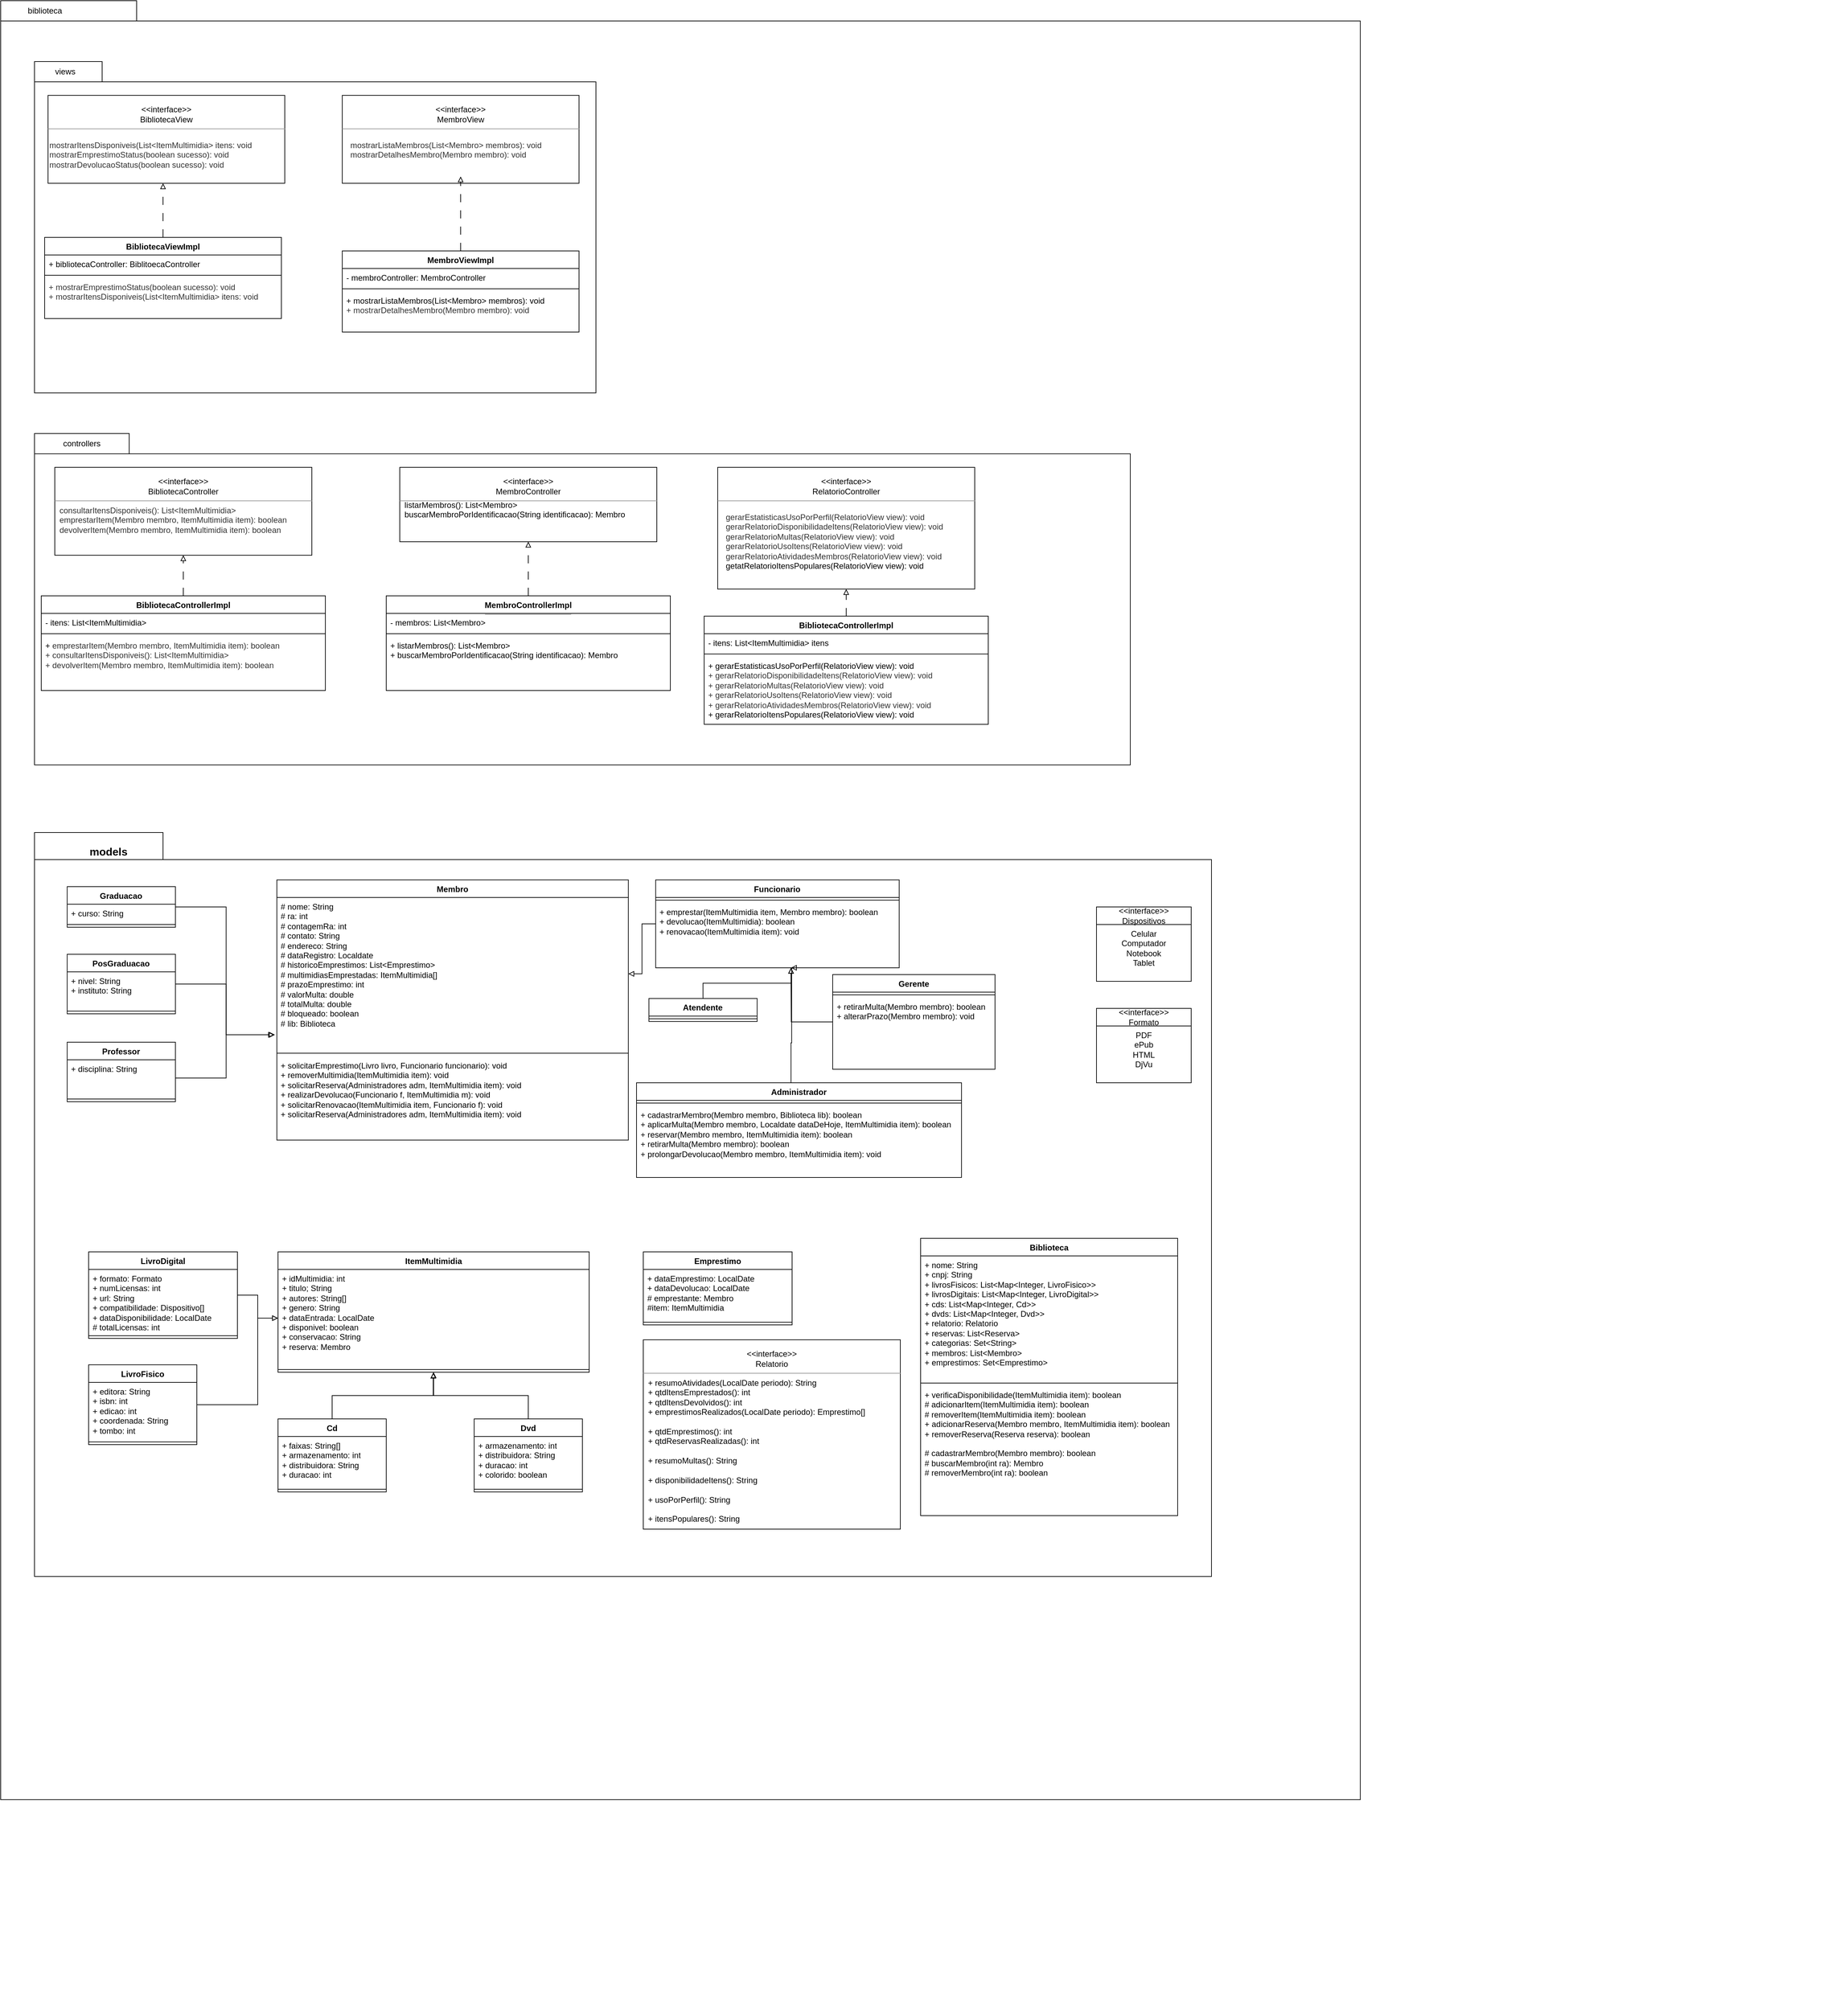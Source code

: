 <mxfile version="21.7.5" type="device">
  <diagram id="C5RBs43oDa-KdzZeNtuy" name="Page-1">
    <mxGraphModel dx="1889" dy="3728" grid="1" gridSize="10" guides="1" tooltips="1" connect="1" arrows="1" fold="1" page="1" pageScale="1" pageWidth="900" pageHeight="1600" math="0" shadow="0">
      <root>
        <mxCell id="WIyWlLk6GJQsqaUBKTNV-0" />
        <mxCell id="WIyWlLk6GJQsqaUBKTNV-1" parent="WIyWlLk6GJQsqaUBKTNV-0" />
        <mxCell id="zVp6rDQHLnVt3jqaxe6N-5" value="" style="group" parent="WIyWlLk6GJQsqaUBKTNV-1" vertex="1" connectable="0">
          <mxGeometry x="-110" y="-1680" width="2730" height="2970" as="geometry" />
        </mxCell>
        <mxCell id="zVp6rDQHLnVt3jqaxe6N-1" value="" style="shape=folder;fontStyle=1;spacingTop=10;tabWidth=100;tabHeight=30;tabPosition=left;html=1;whiteSpace=wrap;" parent="zVp6rDQHLnVt3jqaxe6N-5" vertex="1">
          <mxGeometry width="2010" height="2660" as="geometry" />
        </mxCell>
        <mxCell id="zVp6rDQHLnVt3jqaxe6N-3" value="biblioteca" style="text;html=1;align=center;verticalAlign=middle;resizable=0;points=[];autosize=1;strokeColor=none;fillColor=none;container=1;" parent="zVp6rDQHLnVt3jqaxe6N-5" vertex="1">
          <mxGeometry x="30.0" width="70" height="30" as="geometry" />
        </mxCell>
        <mxCell id="zVp6rDQHLnVt3jqaxe6N-6" value="" style="group" parent="zVp6rDQHLnVt3jqaxe6N-5" vertex="1" connectable="0">
          <mxGeometry x="50" y="90" width="830" height="630" as="geometry" />
        </mxCell>
        <mxCell id="zVp6rDQHLnVt3jqaxe6N-7" value="" style="shape=folder;fontStyle=1;spacingTop=10;tabWidth=100;tabHeight=30;tabPosition=left;html=1;whiteSpace=wrap;" parent="zVp6rDQHLnVt3jqaxe6N-6" vertex="1">
          <mxGeometry width="830" height="490" as="geometry" />
        </mxCell>
        <mxCell id="zVp6rDQHLnVt3jqaxe6N-8" value="views" style="text;html=1;align=center;verticalAlign=middle;resizable=0;points=[];autosize=1;strokeColor=none;fillColor=none;container=1;" parent="zVp6rDQHLnVt3jqaxe6N-6" vertex="1">
          <mxGeometry x="19.997" width="50" height="30" as="geometry" />
        </mxCell>
        <mxCell id="zVp6rDQHLnVt3jqaxe6N-19" value="" style="group" parent="zVp6rDQHLnVt3jqaxe6N-6" vertex="1" connectable="0">
          <mxGeometry x="20" y="50" width="350" height="130" as="geometry" />
        </mxCell>
        <mxCell id="zVp6rDQHLnVt3jqaxe6N-15" value="&lt;div align=&quot;center&quot;&gt;&lt;br&gt;&lt;/div&gt;&lt;div align=&quot;center&quot;&gt;&amp;lt;&amp;lt;interface&amp;gt;&amp;gt;&lt;/div&gt;&lt;div align=&quot;center&quot;&gt;BibliotecaView&lt;/div&gt;&lt;p style=&quot;margin:0px;margin-top:4px;text-align:center;&quot;&gt;&lt;/p&gt;&lt;hr size=&quot;1&quot;&gt;" style="verticalAlign=top;align=left;overflow=fill;fontSize=12;fontFamily=Helvetica;html=1;whiteSpace=wrap;" parent="zVp6rDQHLnVt3jqaxe6N-19" vertex="1">
          <mxGeometry width="350" height="130" as="geometry" />
        </mxCell>
        <mxCell id="zVp6rDQHLnVt3jqaxe6N-16" value="&lt;span data-lucid-type=&quot;application/vnd.lucid.text&quot; data-lucid-content=&quot;{&amp;quot;t&amp;quot;:&amp;quot;+ mostrarItensDisponiveis(List&lt;ItemMultimidia&gt; itens: void\n+ mostrarEmprestimoStatus(boolean sucesso): void\n+ mostrarDevolucaoStatus(boolean sucesso): void&amp;quot;,&amp;quot;m&amp;quot;:[{&amp;quot;s&amp;quot;:0,&amp;quot;n&amp;quot;:&amp;quot;c&amp;quot;,&amp;quot;v&amp;quot;:&amp;quot;333333ff&amp;quot;,&amp;quot;e&amp;quot;:155}]}&quot;&gt;&lt;span style=&quot;color:#333333;&quot;&gt;mostrarItensDisponiveis(List&amp;lt;ItemMultimidia&amp;gt; itens: void&lt;br&gt;&lt;/span&gt;&lt;span style=&quot;color:#333333;&quot;&gt;mostrarEmprestimoStatus(boolean sucesso): void&lt;br&gt;&lt;/span&gt;&lt;span style=&quot;color:#333333;&quot;&gt;mostrarDevolucaoStatus(boolean sucesso): void&lt;/span&gt;&lt;/span&gt;" style="text;whiteSpace=wrap;html=1;" parent="zVp6rDQHLnVt3jqaxe6N-19" vertex="1">
          <mxGeometry y="60" width="340" height="70" as="geometry" />
        </mxCell>
        <mxCell id="zVp6rDQHLnVt3jqaxe6N-29" style="edgeStyle=orthogonalEdgeStyle;rounded=0;orthogonalLoop=1;jettySize=auto;html=1;entryX=0.5;entryY=1;entryDx=0;entryDy=0;dashed=1;dashPattern=12 12;endArrow=block;endFill=0;" parent="zVp6rDQHLnVt3jqaxe6N-6" source="zVp6rDQHLnVt3jqaxe6N-69" target="zVp6rDQHLnVt3jqaxe6N-16" edge="1">
          <mxGeometry relative="1" as="geometry">
            <mxPoint x="215.0" y="330" as="sourcePoint" />
          </mxGeometry>
        </mxCell>
        <mxCell id="zVp6rDQHLnVt3jqaxe6N-30" value="" style="group" parent="zVp6rDQHLnVt3jqaxe6N-6" vertex="1" connectable="0">
          <mxGeometry x="455" y="50" width="350" height="130" as="geometry" />
        </mxCell>
        <mxCell id="zVp6rDQHLnVt3jqaxe6N-31" value="&lt;div align=&quot;center&quot;&gt;&lt;br&gt;&lt;/div&gt;&lt;div align=&quot;center&quot;&gt;&amp;lt;&amp;lt;interface&amp;gt;&amp;gt;&lt;/div&gt;&lt;div align=&quot;center&quot;&gt;MembroView&lt;/div&gt;&lt;p style=&quot;margin:0px;margin-top:4px;text-align:center;&quot;&gt;&lt;/p&gt;&lt;hr size=&quot;1&quot;&gt;" style="verticalAlign=top;align=left;overflow=fill;fontSize=12;fontFamily=Helvetica;html=1;whiteSpace=wrap;" parent="zVp6rDQHLnVt3jqaxe6N-30" vertex="1">
          <mxGeometry width="350" height="130" as="geometry" />
        </mxCell>
        <mxCell id="zVp6rDQHLnVt3jqaxe6N-32" value="&lt;div&gt;&lt;span style=&quot;color:#333333;&quot;&gt;mostrarListaMembros(List&amp;lt;Membro&amp;gt; membros): void&lt;/span&gt;&lt;/div&gt;&lt;div&gt;&lt;span style=&quot;color:#333333;&quot;&gt;mostrarDetalhesMembro(Membro membro): void&lt;br&gt;&lt;/span&gt;&lt;/div&gt;&lt;div&gt;&lt;span style=&quot;color:#333333;&quot;&gt;&lt;/span&gt;&lt;span data-lucid-content=&quot;{&amp;quot;t&amp;quot;:&amp;quot;mostrarListaMembros(List&lt;Membro&gt; membros): void\nmostrarDetalhesMembro(Membro membro): void&amp;quot;,&amp;quot;m&amp;quot;:[{&amp;quot;s&amp;quot;:0,&amp;quot;n&amp;quot;:&amp;quot;c&amp;quot;,&amp;quot;v&amp;quot;:&amp;quot;333333ff&amp;quot;,&amp;quot;e&amp;quot;:90}]}&quot; data-lucid-type=&quot;application/vnd.lucid.text&quot;&gt;&lt;/span&gt;&lt;/div&gt;" style="text;whiteSpace=wrap;html=1;" parent="zVp6rDQHLnVt3jqaxe6N-30" vertex="1">
          <mxGeometry x="10" y="60" width="330" height="60" as="geometry" />
        </mxCell>
        <mxCell id="zVp6rDQHLnVt3jqaxe6N-36" style="edgeStyle=orthogonalEdgeStyle;rounded=0;orthogonalLoop=1;jettySize=auto;html=1;entryX=0.5;entryY=1;entryDx=0;entryDy=0;dashed=1;dashPattern=12 12;endArrow=block;endFill=0;exitX=0.5;exitY=0;exitDx=0;exitDy=0;" parent="zVp6rDQHLnVt3jqaxe6N-6" source="zVp6rDQHLnVt3jqaxe6N-74" target="zVp6rDQHLnVt3jqaxe6N-32" edge="1">
          <mxGeometry relative="1" as="geometry">
            <mxPoint x="630" y="270" as="sourcePoint" />
          </mxGeometry>
        </mxCell>
        <mxCell id="zVp6rDQHLnVt3jqaxe6N-33" value="" style="group" parent="zVp6rDQHLnVt3jqaxe6N-6" vertex="1" connectable="0">
          <mxGeometry x="455" y="270" width="350" height="130" as="geometry" />
        </mxCell>
        <mxCell id="zVp6rDQHLnVt3jqaxe6N-69" value="BibliotecaViewImpl" style="swimlane;fontStyle=1;align=center;verticalAlign=top;childLayout=stackLayout;horizontal=1;startSize=26;horizontalStack=0;resizeParent=1;resizeParentMax=0;resizeLast=0;collapsible=1;marginBottom=0;whiteSpace=wrap;html=1;" parent="zVp6rDQHLnVt3jqaxe6N-6" vertex="1">
          <mxGeometry x="15" y="260" width="350" height="120" as="geometry" />
        </mxCell>
        <mxCell id="zVp6rDQHLnVt3jqaxe6N-70" value="+ bibliotecaController: BiblitoecaController" style="text;strokeColor=none;fillColor=none;align=left;verticalAlign=top;spacingLeft=4;spacingRight=4;overflow=hidden;rotatable=0;points=[[0,0.5],[1,0.5]];portConstraint=eastwest;whiteSpace=wrap;html=1;" parent="zVp6rDQHLnVt3jqaxe6N-69" vertex="1">
          <mxGeometry y="26" width="350" height="26" as="geometry" />
        </mxCell>
        <mxCell id="zVp6rDQHLnVt3jqaxe6N-71" value="" style="line;strokeWidth=1;fillColor=none;align=left;verticalAlign=middle;spacingTop=-1;spacingLeft=3;spacingRight=3;rotatable=0;labelPosition=right;points=[];portConstraint=eastwest;strokeColor=inherit;" parent="zVp6rDQHLnVt3jqaxe6N-69" vertex="1">
          <mxGeometry y="52" width="350" height="8" as="geometry" />
        </mxCell>
        <mxCell id="zVp6rDQHLnVt3jqaxe6N-72" value="&lt;span style=&quot;color:#333333;&quot;&gt;+ mostrarEmprestimoStatus(boolean sucesso): void&lt;br&gt;&lt;/span&gt;&lt;span style=&quot;color:#333333;&quot;&gt;+ mostrarItensDisponiveis(List&amp;lt;ItemMultimidia&amp;gt; itens: void&lt;br&gt;&lt;/span&gt;&lt;span data-lucid-type=&quot;application/vnd.lucid.text&quot; data-lucid-content=&quot;{&amp;quot;t&amp;quot;:&amp;quot;+ mostrarItensDisponiveis(List&lt;ItemMultimidia&gt; itens: void\n+ mostrarEmprestimoStatus(boolean sucesso): void\n+ mostrarDevolucaoStatus(boolean sucesso): void&amp;quot;,&amp;quot;m&amp;quot;:[{&amp;quot;s&amp;quot;:0,&amp;quot;n&amp;quot;:&amp;quot;c&amp;quot;,&amp;quot;v&amp;quot;:&amp;quot;333333ff&amp;quot;,&amp;quot;e&amp;quot;:155}]}&quot;&gt;&lt;/span&gt;" style="text;strokeColor=none;fillColor=none;align=left;verticalAlign=top;spacingLeft=4;spacingRight=4;overflow=hidden;rotatable=0;points=[[0,0.5],[1,0.5]];portConstraint=eastwest;whiteSpace=wrap;html=1;" parent="zVp6rDQHLnVt3jqaxe6N-69" vertex="1">
          <mxGeometry y="60" width="350" height="60" as="geometry" />
        </mxCell>
        <mxCell id="zVp6rDQHLnVt3jqaxe6N-74" value="MembroViewImpl" style="swimlane;fontStyle=1;align=center;verticalAlign=top;childLayout=stackLayout;horizontal=1;startSize=26;horizontalStack=0;resizeParent=1;resizeParentMax=0;resizeLast=0;collapsible=1;marginBottom=0;whiteSpace=wrap;html=1;" parent="zVp6rDQHLnVt3jqaxe6N-6" vertex="1">
          <mxGeometry x="455" y="280" width="350" height="120" as="geometry" />
        </mxCell>
        <mxCell id="zVp6rDQHLnVt3jqaxe6N-75" value="- membroController: MembroController" style="text;strokeColor=none;fillColor=none;align=left;verticalAlign=top;spacingLeft=4;spacingRight=4;overflow=hidden;rotatable=0;points=[[0,0.5],[1,0.5]];portConstraint=eastwest;whiteSpace=wrap;html=1;" parent="zVp6rDQHLnVt3jqaxe6N-74" vertex="1">
          <mxGeometry y="26" width="350" height="26" as="geometry" />
        </mxCell>
        <mxCell id="zVp6rDQHLnVt3jqaxe6N-76" value="" style="line;strokeWidth=1;fillColor=none;align=left;verticalAlign=middle;spacingTop=-1;spacingLeft=3;spacingRight=3;rotatable=0;labelPosition=right;points=[];portConstraint=eastwest;strokeColor=inherit;" parent="zVp6rDQHLnVt3jqaxe6N-74" vertex="1">
          <mxGeometry y="52" width="350" height="8" as="geometry" />
        </mxCell>
        <mxCell id="zVp6rDQHLnVt3jqaxe6N-77" value="&lt;div&gt;+ mostrarListaMembros(List&amp;lt;Membro&amp;gt; membros): void&lt;/div&gt;&lt;div&gt;&lt;span style=&quot;color:#333333;&quot;&gt;+ mostrarDetalhesMembro(Membro membro): void&lt;br&gt;&lt;/span&gt;&lt;/div&gt;&lt;div&gt;&lt;span style=&quot;color:#333333;&quot;&gt;&lt;/span&gt;&lt;span data-lucid-content=&quot;{&amp;quot;t&amp;quot;:&amp;quot;mostrarListaMembros(List&lt;Membro&gt; membros): void\nmostrarDetalhesMembro(Membro membro): void&amp;quot;,&amp;quot;m&amp;quot;:[{&amp;quot;s&amp;quot;:0,&amp;quot;n&amp;quot;:&amp;quot;c&amp;quot;,&amp;quot;v&amp;quot;:&amp;quot;333333ff&amp;quot;,&amp;quot;e&amp;quot;:90}]}&quot; data-lucid-type=&quot;application/vnd.lucid.text&quot;&gt;&lt;br&gt;&lt;/span&gt;&lt;/div&gt;" style="text;strokeColor=none;fillColor=none;align=left;verticalAlign=top;spacingLeft=4;spacingRight=4;overflow=hidden;rotatable=0;points=[[0,0.5],[1,0.5]];portConstraint=eastwest;whiteSpace=wrap;html=1;" parent="zVp6rDQHLnVt3jqaxe6N-74" vertex="1">
          <mxGeometry y="60" width="350" height="60" as="geometry" />
        </mxCell>
        <mxCell id="zVp6rDQHLnVt3jqaxe6N-64" value="" style="group" parent="zVp6rDQHLnVt3jqaxe6N-5" vertex="1" connectable="0">
          <mxGeometry x="50" y="640" width="1620" height="490" as="geometry" />
        </mxCell>
        <mxCell id="zVp6rDQHLnVt3jqaxe6N-60" value="" style="shape=folder;fontStyle=1;spacingTop=10;tabWidth=140;tabHeight=30;tabPosition=left;html=1;whiteSpace=wrap;" parent="zVp6rDQHLnVt3jqaxe6N-64" vertex="1">
          <mxGeometry width="1620" height="490" as="geometry" />
        </mxCell>
        <mxCell id="zVp6rDQHLnVt3jqaxe6N-62" value="controllers" style="text;html=1;strokeColor=none;fillColor=none;align=center;verticalAlign=middle;whiteSpace=wrap;rounded=0;" parent="zVp6rDQHLnVt3jqaxe6N-64" vertex="1">
          <mxGeometry x="40" width="60" height="30" as="geometry" />
        </mxCell>
        <mxCell id="zVp6rDQHLnVt3jqaxe6N-65" value="" style="group" parent="zVp6rDQHLnVt3jqaxe6N-64" vertex="1" connectable="0">
          <mxGeometry x="30" y="50" width="380" height="130" as="geometry" />
        </mxCell>
        <mxCell id="zVp6rDQHLnVt3jqaxe6N-68" value="" style="group" parent="zVp6rDQHLnVt3jqaxe6N-65" vertex="1" connectable="0">
          <mxGeometry width="380" height="130" as="geometry" />
        </mxCell>
        <mxCell id="zVp6rDQHLnVt3jqaxe6N-66" value="&lt;div align=&quot;center&quot;&gt;&lt;br&gt;&lt;/div&gt;&lt;div align=&quot;center&quot;&gt;&amp;lt;&amp;lt;interface&amp;gt;&amp;gt;&lt;/div&gt;&lt;div align=&quot;center&quot;&gt;BibliotecaController&lt;/div&gt;&lt;p style=&quot;margin:0px;margin-top:4px;text-align:center;&quot;&gt;&lt;/p&gt;&lt;hr size=&quot;1&quot;&gt;" style="verticalAlign=top;align=left;overflow=fill;fontSize=12;fontFamily=Helvetica;html=1;whiteSpace=wrap;" parent="zVp6rDQHLnVt3jqaxe6N-68" vertex="1">
          <mxGeometry width="380" height="130" as="geometry" />
        </mxCell>
        <mxCell id="zVp6rDQHLnVt3jqaxe6N-63" value="&lt;span data-lucid-type=&quot;application/vnd.lucid.text&quot; data-lucid-content=&quot;{&amp;quot;t&amp;quot;:&amp;quot;consultarItensDisponiveis(): List&lt;ItemMultimidia&gt;\nemprestarItem(Membro membro, ItemMultimidia item): boolean\ndevolverItem(Membro membro, ItemMultimidia item): boolean&amp;quot;,&amp;quot;m&amp;quot;:[{&amp;quot;s&amp;quot;:0,&amp;quot;n&amp;quot;:&amp;quot;c&amp;quot;,&amp;quot;v&amp;quot;:&amp;quot;333333ff&amp;quot;,&amp;quot;e&amp;quot;:166}]}&quot;&gt;&lt;span style=&quot;color:#333333;&quot;&gt;consultarItensDisponiveis(): List&amp;lt;ItemMultimidia&amp;gt;&lt;br&gt;&lt;/span&gt;&lt;span style=&quot;color:#333333;&quot;&gt;emprestarItem(Membro membro, ItemMultimidia item): boolean&lt;br&gt;&lt;/span&gt;&lt;span style=&quot;color:#333333;&quot;&gt;devolverItem(Membro membro, ItemMultimidia item): boolean&lt;/span&gt;&lt;/span&gt;" style="text;whiteSpace=wrap;html=1;" parent="zVp6rDQHLnVt3jqaxe6N-68" vertex="1">
          <mxGeometry x="5" y="50" width="370" height="70" as="geometry" />
        </mxCell>
        <mxCell id="zVp6rDQHLnVt3jqaxe6N-83" style="edgeStyle=orthogonalEdgeStyle;rounded=0;orthogonalLoop=1;jettySize=auto;html=1;exitX=0.5;exitY=0;exitDx=0;exitDy=0;entryX=0.5;entryY=1;entryDx=0;entryDy=0;dashed=1;dashPattern=12 12;endArrow=block;endFill=0;" parent="zVp6rDQHLnVt3jqaxe6N-64" source="zVp6rDQHLnVt3jqaxe6N-78" target="zVp6rDQHLnVt3jqaxe6N-66" edge="1">
          <mxGeometry relative="1" as="geometry" />
        </mxCell>
        <mxCell id="zVp6rDQHLnVt3jqaxe6N-78" value="BibliotecaControllerImpl" style="swimlane;fontStyle=1;align=center;verticalAlign=top;childLayout=stackLayout;horizontal=1;startSize=26;horizontalStack=0;resizeParent=1;resizeParentMax=0;resizeLast=0;collapsible=1;marginBottom=0;whiteSpace=wrap;html=1;" parent="zVp6rDQHLnVt3jqaxe6N-64" vertex="1">
          <mxGeometry x="10" y="240" width="420" height="140" as="geometry" />
        </mxCell>
        <mxCell id="zVp6rDQHLnVt3jqaxe6N-79" value="- itens: List&amp;lt;ItemMultimidia&amp;gt;" style="text;strokeColor=none;fillColor=none;align=left;verticalAlign=top;spacingLeft=4;spacingRight=4;overflow=hidden;rotatable=0;points=[[0,0.5],[1,0.5]];portConstraint=eastwest;whiteSpace=wrap;html=1;" parent="zVp6rDQHLnVt3jqaxe6N-78" vertex="1">
          <mxGeometry y="26" width="420" height="26" as="geometry" />
        </mxCell>
        <mxCell id="zVp6rDQHLnVt3jqaxe6N-80" value="" style="line;strokeWidth=1;fillColor=none;align=left;verticalAlign=middle;spacingTop=-1;spacingLeft=3;spacingRight=3;rotatable=0;labelPosition=right;points=[];portConstraint=eastwest;strokeColor=inherit;" parent="zVp6rDQHLnVt3jqaxe6N-78" vertex="1">
          <mxGeometry y="52" width="420" height="8" as="geometry" />
        </mxCell>
        <mxCell id="zVp6rDQHLnVt3jqaxe6N-81" value="&lt;div&gt;+ &lt;span style=&quot;color:#333333;&quot;&gt;emprestarItem(Membro membro, ItemMultimidia item): boolean&lt;/span&gt;&lt;/div&gt;&lt;div&gt;&lt;span style=&quot;color:#333333;&quot;&gt;&lt;/span&gt;&lt;/div&gt;&lt;div&gt;&lt;span style=&quot;color:#333333;&quot;&gt;+ consultarItensDisponiveis(): List&amp;lt;ItemMultimidia&amp;gt;&lt;/span&gt;&lt;/div&gt;&lt;div&gt;&lt;span style=&quot;color:#333333;&quot;&gt;+ devolverItem(Membro membro, ItemMultimidia item): boolean&lt;br&gt;&lt;/span&gt;&lt;/div&gt;&lt;div&gt;&lt;span data-lucid-type=&quot;application/vnd.lucid.text&quot; data-lucid-content=&quot;{&amp;quot;t&amp;quot;:&amp;quot;consultarItensDisponiveis(): List&lt;ItemMultimidia&gt;\nemprestarItem(Membro membro, ItemMultimidia item): boolean\ndevolverItem(Membro membro, ItemMultimidia item): boolean&amp;quot;,&amp;quot;m&amp;quot;:[{&amp;quot;s&amp;quot;:0,&amp;quot;n&amp;quot;:&amp;quot;c&amp;quot;,&amp;quot;v&amp;quot;:&amp;quot;333333ff&amp;quot;,&amp;quot;e&amp;quot;:166}]}&quot;&gt;&lt;/span&gt;&lt;/div&gt;&lt;div&gt;&lt;span data-lucid-type=&quot;application/vnd.lucid.text&quot; data-lucid-content=&quot;{&amp;quot;t&amp;quot;:&amp;quot;consultarItensDisponiveis(): List&lt;ItemMultimidia&gt;\nemprestarItem(Membro membro, ItemMultimidia item): boolean\ndevolverItem(Membro membro, ItemMultimidia item): boolean&amp;quot;,&amp;quot;m&amp;quot;:[{&amp;quot;s&amp;quot;:0,&amp;quot;n&amp;quot;:&amp;quot;c&amp;quot;,&amp;quot;v&amp;quot;:&amp;quot;333333ff&amp;quot;,&amp;quot;e&amp;quot;:166}]}&quot;&gt;&lt;/span&gt;&lt;span data-lucid-type=&quot;application/vnd.lucid.text&quot; data-lucid-content=&quot;{&amp;quot;t&amp;quot;:&amp;quot;consultarItensDisponiveis(): List&lt;ItemMultimidia&gt;\nemprestarItem(Membro membro, ItemMultimidia item): boolean\ndevolverItem(Membro membro, ItemMultimidia item): boolean&amp;quot;,&amp;quot;m&amp;quot;:[{&amp;quot;s&amp;quot;:0,&amp;quot;n&amp;quot;:&amp;quot;c&amp;quot;,&amp;quot;v&amp;quot;:&amp;quot;333333ff&amp;quot;,&amp;quot;e&amp;quot;:166}]}&quot;&gt;&lt;/span&gt;&lt;span data-lucid-type=&quot;application/vnd.lucid.text&quot; data-lucid-content=&quot;{&amp;quot;t&amp;quot;:&amp;quot;consultarItensDisponiveis(): List&lt;ItemMultimidia&gt;\nemprestarItem(Membro membro, ItemMultimidia item): boolean\ndevolverItem(Membro membro, ItemMultimidia item): boolean&amp;quot;,&amp;quot;m&amp;quot;:[{&amp;quot;s&amp;quot;:0,&amp;quot;n&amp;quot;:&amp;quot;c&amp;quot;,&amp;quot;v&amp;quot;:&amp;quot;333333ff&amp;quot;,&amp;quot;e&amp;quot;:166}]}&quot;&gt;&lt;/span&gt;&lt;span data-lucid-type=&quot;application/vnd.lucid.text&quot; data-lucid-content=&quot;{&amp;quot;t&amp;quot;:&amp;quot;consultarItensDisponiveis(): List&lt;ItemMultimidia&gt;\nemprestarItem(Membro membro, ItemMultimidia item): boolean\ndevolverItem(Membro membro, ItemMultimidia item): boolean&amp;quot;,&amp;quot;m&amp;quot;:[{&amp;quot;s&amp;quot;:0,&amp;quot;n&amp;quot;:&amp;quot;c&amp;quot;,&amp;quot;v&amp;quot;:&amp;quot;333333ff&amp;quot;,&amp;quot;e&amp;quot;:166}]}&quot;&gt;&lt;/span&gt;&lt;span data-lucid-type=&quot;application/vnd.lucid.text&quot; data-lucid-content=&quot;{&amp;quot;t&amp;quot;:&amp;quot;consultarItensDisponiveis(): List&lt;ItemMultimidia&gt;\nemprestarItem(Membro membro, ItemMultimidia item): boolean\ndevolverItem(Membro membro, ItemMultimidia item): boolean&amp;quot;,&amp;quot;m&amp;quot;:[{&amp;quot;s&amp;quot;:0,&amp;quot;n&amp;quot;:&amp;quot;c&amp;quot;,&amp;quot;v&amp;quot;:&amp;quot;333333ff&amp;quot;,&amp;quot;e&amp;quot;:166}]}&quot;&gt;&lt;/span&gt;&lt;span data-lucid-type=&quot;application/vnd.lucid.text&quot; data-lucid-content=&quot;{&amp;quot;t&amp;quot;:&amp;quot;consultarItensDisponiveis(): List&lt;ItemMultimidia&gt;\nemprestarItem(Membro membro, ItemMultimidia item): boolean\ndevolverItem(Membro membro, ItemMultimidia item): boolean&amp;quot;,&amp;quot;m&amp;quot;:[{&amp;quot;s&amp;quot;:0,&amp;quot;n&amp;quot;:&amp;quot;c&amp;quot;,&amp;quot;v&amp;quot;:&amp;quot;333333ff&amp;quot;,&amp;quot;e&amp;quot;:166}]}&quot;&gt;&lt;/span&gt;&lt;/div&gt;" style="text;strokeColor=none;fillColor=none;align=left;verticalAlign=top;spacingLeft=4;spacingRight=4;overflow=hidden;rotatable=0;points=[[0,0.5],[1,0.5]];portConstraint=eastwest;whiteSpace=wrap;html=1;" parent="zVp6rDQHLnVt3jqaxe6N-78" vertex="1">
          <mxGeometry y="60" width="420" height="80" as="geometry" />
        </mxCell>
        <mxCell id="zVp6rDQHLnVt3jqaxe6N-84" value="" style="group" parent="zVp6rDQHLnVt3jqaxe6N-64" vertex="1" connectable="0">
          <mxGeometry x="540" y="50" width="380" height="130" as="geometry" />
        </mxCell>
        <mxCell id="zVp6rDQHLnVt3jqaxe6N-85" value="" style="group" parent="zVp6rDQHLnVt3jqaxe6N-84" vertex="1" connectable="0">
          <mxGeometry width="380" height="110" as="geometry" />
        </mxCell>
        <mxCell id="zVp6rDQHLnVt3jqaxe6N-86" value="&lt;div align=&quot;center&quot;&gt;&lt;br&gt;&lt;/div&gt;&lt;div align=&quot;center&quot;&gt;&amp;lt;&amp;lt;interface&amp;gt;&amp;gt;&lt;/div&gt;&lt;div align=&quot;center&quot;&gt;MembroController&lt;/div&gt;&lt;p style=&quot;margin:0px;margin-top:4px;text-align:center;&quot;&gt;&lt;/p&gt;&lt;hr size=&quot;1&quot;&gt;" style="verticalAlign=top;align=left;overflow=fill;fontSize=12;fontFamily=Helvetica;html=1;whiteSpace=wrap;" parent="zVp6rDQHLnVt3jqaxe6N-85" vertex="1">
          <mxGeometry width="380" height="110" as="geometry" />
        </mxCell>
        <mxCell id="zVp6rDQHLnVt3jqaxe6N-87" value="&lt;div&gt;listarMembros(): List&amp;lt;Membro&amp;gt;&lt;/div&gt;&lt;div&gt;buscarMembroPorIdentificacao(String identificacao): Membro&lt;br&gt;&lt;/div&gt;" style="text;whiteSpace=wrap;html=1;" parent="zVp6rDQHLnVt3jqaxe6N-85" vertex="1">
          <mxGeometry x="5" y="42.308" width="370" height="59.231" as="geometry" />
        </mxCell>
        <mxCell id="zVp6rDQHLnVt3jqaxe6N-88" style="edgeStyle=orthogonalEdgeStyle;rounded=0;orthogonalLoop=1;jettySize=auto;html=1;exitX=0.5;exitY=0;exitDx=0;exitDy=0;entryX=0.5;entryY=1;entryDx=0;entryDy=0;dashed=1;dashPattern=12 12;endArrow=block;endFill=0;" parent="zVp6rDQHLnVt3jqaxe6N-64" source="zVp6rDQHLnVt3jqaxe6N-89" target="zVp6rDQHLnVt3jqaxe6N-86" edge="1">
          <mxGeometry relative="1" as="geometry" />
        </mxCell>
        <mxCell id="zVp6rDQHLnVt3jqaxe6N-89" value="&lt;div align=&quot;center&quot;&gt;MembroControllerImpl&lt;/div&gt;&lt;p style=&quot;margin:0px;margin-top:4px;text-align:center;&quot;&gt;&lt;/p&gt;&lt;hr size=&quot;1&quot;&gt;" style="swimlane;fontStyle=1;align=center;verticalAlign=top;childLayout=stackLayout;horizontal=1;startSize=26;horizontalStack=0;resizeParent=1;resizeParentMax=0;resizeLast=0;collapsible=1;marginBottom=0;whiteSpace=wrap;html=1;" parent="zVp6rDQHLnVt3jqaxe6N-64" vertex="1">
          <mxGeometry x="520" y="240" width="420" height="140" as="geometry" />
        </mxCell>
        <mxCell id="zVp6rDQHLnVt3jqaxe6N-90" value="- membros: List&amp;lt;Membro&amp;gt; " style="text;strokeColor=none;fillColor=none;align=left;verticalAlign=top;spacingLeft=4;spacingRight=4;overflow=hidden;rotatable=0;points=[[0,0.5],[1,0.5]];portConstraint=eastwest;whiteSpace=wrap;html=1;" parent="zVp6rDQHLnVt3jqaxe6N-89" vertex="1">
          <mxGeometry y="26" width="420" height="26" as="geometry" />
        </mxCell>
        <mxCell id="zVp6rDQHLnVt3jqaxe6N-91" value="" style="line;strokeWidth=1;fillColor=none;align=left;verticalAlign=middle;spacingTop=-1;spacingLeft=3;spacingRight=3;rotatable=0;labelPosition=right;points=[];portConstraint=eastwest;strokeColor=inherit;" parent="zVp6rDQHLnVt3jqaxe6N-89" vertex="1">
          <mxGeometry y="52" width="420" height="8" as="geometry" />
        </mxCell>
        <mxCell id="zVp6rDQHLnVt3jqaxe6N-92" value="+ listarMembros(): List&amp;lt;Membro&amp;gt;&lt;div&gt;+ buscarMembroPorIdentificacao(String identificacao): Membro&lt;br&gt;&lt;/div&gt;" style="text;strokeColor=none;fillColor=none;align=left;verticalAlign=top;spacingLeft=4;spacingRight=4;overflow=hidden;rotatable=0;points=[[0,0.5],[1,0.5]];portConstraint=eastwest;whiteSpace=wrap;html=1;" parent="zVp6rDQHLnVt3jqaxe6N-89" vertex="1">
          <mxGeometry y="60" width="420" height="80" as="geometry" />
        </mxCell>
        <mxCell id="zVp6rDQHLnVt3jqaxe6N-97" style="edgeStyle=orthogonalEdgeStyle;rounded=0;orthogonalLoop=1;jettySize=auto;html=1;exitX=0.5;exitY=0;exitDx=0;exitDy=0;entryX=0.5;entryY=1;entryDx=0;entryDy=0;dashed=1;dashPattern=12 12;endArrow=block;endFill=0;" parent="zVp6rDQHLnVt3jqaxe6N-64" source="zVp6rDQHLnVt3jqaxe6N-98" target="zVp6rDQHLnVt3jqaxe6N-95" edge="1">
          <mxGeometry relative="1" as="geometry" />
        </mxCell>
        <mxCell id="zVp6rDQHLnVt3jqaxe6N-98" value="BibliotecaControllerImpl" style="swimlane;fontStyle=1;align=center;verticalAlign=top;childLayout=stackLayout;horizontal=1;startSize=26;horizontalStack=0;resizeParent=1;resizeParentMax=0;resizeLast=0;collapsible=1;marginBottom=0;whiteSpace=wrap;html=1;" parent="zVp6rDQHLnVt3jqaxe6N-64" vertex="1">
          <mxGeometry x="990" y="270" width="420" height="160" as="geometry" />
        </mxCell>
        <mxCell id="zVp6rDQHLnVt3jqaxe6N-99" value="- itens: List&amp;lt;ItemMultimidia&amp;gt; itens" style="text;strokeColor=none;fillColor=none;align=left;verticalAlign=top;spacingLeft=4;spacingRight=4;overflow=hidden;rotatable=0;points=[[0,0.5],[1,0.5]];portConstraint=eastwest;whiteSpace=wrap;html=1;" parent="zVp6rDQHLnVt3jqaxe6N-98" vertex="1">
          <mxGeometry y="26" width="420" height="26" as="geometry" />
        </mxCell>
        <mxCell id="zVp6rDQHLnVt3jqaxe6N-100" value="" style="line;strokeWidth=1;fillColor=none;align=left;verticalAlign=middle;spacingTop=-1;spacingLeft=3;spacingRight=3;rotatable=0;labelPosition=right;points=[];portConstraint=eastwest;strokeColor=inherit;" parent="zVp6rDQHLnVt3jqaxe6N-98" vertex="1">
          <mxGeometry y="52" width="420" height="8" as="geometry" />
        </mxCell>
        <mxCell id="zVp6rDQHLnVt3jqaxe6N-101" value="+ gerarEstatisticasUsoPorPerfil(RelatorioView view): void&lt;br&gt;&lt;span style=&quot;color:#333333;&quot;&gt;+ gerarRelatorioDisponibilidadeItens(RelatorioView view): void&lt;br&gt;&lt;/span&gt;&lt;span style=&quot;color:#333333;&quot;&gt;+ gerarRelatorioMultas(RelatorioView view): void&lt;br&gt;&lt;/span&gt;&lt;span style=&quot;color:#333333;&quot;&gt;+ gerarRelatorioUsoItens(RelatorioView view): void&lt;br&gt;&lt;/span&gt;&lt;div&gt;&lt;span style=&quot;color:#333333;&quot;&gt;+ gerarRelatorioAtividadesMembros(RelatorioView view): void&lt;/span&gt;&lt;/div&gt;+ gerarRelatorioItensPopulares(RelatorioView view): void&lt;br&gt;&lt;div&gt;&lt;br&gt;&lt;span style=&quot;color:#333333;&quot;&gt;&lt;/span&gt;&lt;span data-lucid-content=&quot;{&amp;quot;t&amp;quot;:&amp;quot;gerarRelatorioAtividadesMembros(RelatorioView view): void\ngerarRelatorioUsoItens(RelatorioView view): void\ngerarRelatorioMultas(RelatorioView view): void\ngerarRelatorioDisponibilidadeItens(RelatorioView view): void\ngerarEstatisticasUsoPorPerfil(RelatorioView view): void\ngerarRelatorioItensPopulares(RelatorioView view): void&amp;quot;,&amp;quot;m&amp;quot;:[{&amp;quot;s&amp;quot;:0,&amp;quot;n&amp;quot;:&amp;quot;c&amp;quot;,&amp;quot;v&amp;quot;:&amp;quot;333333ff&amp;quot;,&amp;quot;e&amp;quot;:325}]}&quot; data-lucid-type=&quot;application/vnd.lucid.text&quot;&gt;&lt;/span&gt;&lt;/div&gt;" style="text;strokeColor=none;fillColor=none;align=left;verticalAlign=top;spacingLeft=4;spacingRight=4;overflow=hidden;rotatable=0;points=[[0,0.5],[1,0.5]];portConstraint=eastwest;whiteSpace=wrap;html=1;" parent="zVp6rDQHLnVt3jqaxe6N-98" vertex="1">
          <mxGeometry y="60" width="420" height="100" as="geometry" />
        </mxCell>
        <mxCell id="zVp6rDQHLnVt3jqaxe6N-93" value="" style="group" parent="zVp6rDQHLnVt3jqaxe6N-64" vertex="1" connectable="0">
          <mxGeometry x="1010" y="50" width="380" height="180" as="geometry" />
        </mxCell>
        <mxCell id="zVp6rDQHLnVt3jqaxe6N-94" value="" style="group" parent="zVp6rDQHLnVt3jqaxe6N-93" vertex="1" connectable="0">
          <mxGeometry width="380" height="180" as="geometry" />
        </mxCell>
        <mxCell id="zVp6rDQHLnVt3jqaxe6N-103" value="" style="group" parent="zVp6rDQHLnVt3jqaxe6N-94" vertex="1" connectable="0">
          <mxGeometry width="380" height="180" as="geometry" />
        </mxCell>
        <mxCell id="zVp6rDQHLnVt3jqaxe6N-95" value="&lt;div align=&quot;center&quot;&gt;&lt;br&gt;&lt;/div&gt;&lt;div align=&quot;center&quot;&gt;&amp;lt;&amp;lt;interface&amp;gt;&amp;gt;&lt;/div&gt;&lt;div align=&quot;center&quot;&gt;RelatorioController&lt;/div&gt;&lt;p style=&quot;margin:0px;margin-top:4px;text-align:center;&quot;&gt;&lt;/p&gt;&lt;hr size=&quot;1&quot;&gt;" style="verticalAlign=top;align=left;overflow=fill;fontSize=12;fontFamily=Helvetica;html=1;whiteSpace=wrap;" parent="zVp6rDQHLnVt3jqaxe6N-103" vertex="1">
          <mxGeometry width="380" height="180" as="geometry" />
        </mxCell>
        <mxCell id="zVp6rDQHLnVt3jqaxe6N-96" value="&lt;span style=&quot;color:#333333;&quot;&gt;gerarEstatisticasUsoPorPerfil(RelatorioView view): void&lt;br&gt;&lt;/span&gt;&lt;span style=&quot;color:#333333;&quot;&gt;gerarRelatorioDisponibilidadeItens(RelatorioView view): void&lt;br&gt;&lt;/span&gt;&lt;span style=&quot;color:#333333;&quot;&gt;gerarRelatorioMultas(RelatorioView view): void&lt;br&gt;&lt;/span&gt;&lt;span style=&quot;color:#333333;&quot;&gt;gerarRelatorioUsoItens(RelatorioView view): void&lt;br&gt;&lt;/span&gt;&lt;div&gt;&lt;span style=&quot;color:#333333;&quot;&gt;gerarRelatorioAtividadesMembros(RelatorioView view): void&lt;/span&gt;&lt;/div&gt;getatRelatorioItensPopulares(RelatorioView view): void&lt;br&gt;&lt;div&gt;&lt;br&gt;&lt;span style=&quot;color:#333333;&quot;&gt;&lt;/span&gt;&lt;span data-lucid-content=&quot;{&amp;quot;t&amp;quot;:&amp;quot;gerarRelatorioAtividadesMembros(RelatorioView view): void\ngerarRelatorioUsoItens(RelatorioView view): void\ngerarRelatorioMultas(RelatorioView view): void\ngerarRelatorioDisponibilidadeItens(RelatorioView view): void\ngerarEstatisticasUsoPorPerfil(RelatorioView view): void\ngerarRelatorioItensPopulares(RelatorioView view): void&amp;quot;,&amp;quot;m&amp;quot;:[{&amp;quot;s&amp;quot;:0,&amp;quot;n&amp;quot;:&amp;quot;c&amp;quot;,&amp;quot;v&amp;quot;:&amp;quot;333333ff&amp;quot;,&amp;quot;e&amp;quot;:325}]}&quot; data-lucid-type=&quot;application/vnd.lucid.text&quot;&gt;&lt;/span&gt;&lt;/div&gt;" style="text;whiteSpace=wrap;html=1;" parent="zVp6rDQHLnVt3jqaxe6N-103" vertex="1">
          <mxGeometry x="10" y="59.997" width="370" height="102.857" as="geometry" />
        </mxCell>
        <mxCell id="zVp6rDQHLnVt3jqaxe6N-110" value="" style="group" parent="zVp6rDQHLnVt3jqaxe6N-5" vertex="1" connectable="0">
          <mxGeometry x="50" y="1230" width="1760" height="1380" as="geometry" />
        </mxCell>
        <mxCell id="zVp6rDQHLnVt3jqaxe6N-104" value="" style="shape=folder;fontStyle=1;spacingTop=10;tabWidth=190;tabHeight=40;tabPosition=left;html=1;whiteSpace=wrap;" parent="zVp6rDQHLnVt3jqaxe6N-110" vertex="1">
          <mxGeometry width="1740" height="1100" as="geometry" />
        </mxCell>
        <mxCell id="zVp6rDQHLnVt3jqaxe6N-105" value="&lt;font style=&quot;font-size: 16px;&quot;&gt;models&lt;/font&gt;" style="text;align=center;fontStyle=1;verticalAlign=middle;spacingLeft=3;spacingRight=3;strokeColor=none;rotatable=0;points=[[0,0.5],[1,0.5]];portConstraint=eastwest;html=1;strokeWidth=5;" parent="zVp6rDQHLnVt3jqaxe6N-110" vertex="1">
          <mxGeometry x="48.333" y="11.071" width="120.833" height="33.214" as="geometry" />
        </mxCell>
        <mxCell id="zVp6rDQHLnVt3jqaxe6N-146" value="" style="group" parent="zVp6rDQHLnVt3jqaxe6N-110" vertex="1" connectable="0">
          <mxGeometry x="48.33" y="70" width="1330" height="490" as="geometry" />
        </mxCell>
        <mxCell id="zVp6rDQHLnVt3jqaxe6N-106" value="Membro" style="swimlane;fontStyle=1;align=center;verticalAlign=top;childLayout=stackLayout;horizontal=1;startSize=26;horizontalStack=0;resizeParent=1;resizeParentMax=0;resizeLast=0;collapsible=1;marginBottom=0;whiteSpace=wrap;html=1;" parent="zVp6rDQHLnVt3jqaxe6N-146" vertex="1">
          <mxGeometry x="309.997" width="519.583" height="384.714" as="geometry" />
        </mxCell>
        <mxCell id="zVp6rDQHLnVt3jqaxe6N-107" value="&lt;div&gt;# nome: String&lt;/div&gt;&lt;div&gt;# ra: int&lt;/div&gt;&lt;div&gt;# contagemRa: int&lt;/div&gt;&lt;div&gt;# contato: String&lt;/div&gt;&lt;div&gt;# endereco: String&lt;/div&gt;&lt;div&gt;# dataRegistro: Localdate&lt;/div&gt;&lt;div&gt;# historicoEmprestimos: List&amp;lt;Emprestimo&amp;gt;&lt;br&gt;&lt;/div&gt;&lt;div&gt;# multimidiasEmprestadas: ItemMultimidia[]&lt;/div&gt;&lt;div&gt;# prazoEmprestimo: int&lt;/div&gt;&lt;div&gt;# valorMulta: double&lt;/div&gt;&lt;div&gt;# totalMulta: double&lt;/div&gt;&lt;div&gt;# bloqueado: boolean&lt;/div&gt;&lt;div&gt;# lib: Biblioteca&lt;br&gt;&lt;/div&gt;&lt;div&gt;&lt;br&gt;&lt;/div&gt;&lt;div&gt;&lt;br&gt;&lt;/div&gt;" style="text;strokeColor=none;fillColor=none;align=left;verticalAlign=top;spacingLeft=4;spacingRight=4;overflow=hidden;rotatable=0;points=[[0,0.5],[1,0.5]];portConstraint=eastwest;whiteSpace=wrap;html=1;" parent="zVp6rDQHLnVt3jqaxe6N-106" vertex="1">
          <mxGeometry y="26" width="519.583" height="225.857" as="geometry" />
        </mxCell>
        <mxCell id="zVp6rDQHLnVt3jqaxe6N-108" value="" style="line;strokeWidth=1;fillColor=none;align=left;verticalAlign=middle;spacingTop=-1;spacingLeft=3;spacingRight=3;rotatable=0;labelPosition=right;points=[];portConstraint=eastwest;strokeColor=inherit;" parent="zVp6rDQHLnVt3jqaxe6N-106" vertex="1">
          <mxGeometry y="251.857" width="519.583" height="8.857" as="geometry" />
        </mxCell>
        <mxCell id="zVp6rDQHLnVt3jqaxe6N-109" value="&lt;div&gt;+ solicitarEmprestimo(Livro livro, Funcionario funcionario): void&lt;/div&gt;&lt;div&gt;+ removerMultimidia(ItemMultimidia item): void&lt;/div&gt;&lt;div&gt;+ solicitarReserva(Administradores adm, ItemMultimidia item): void&lt;/div&gt;&lt;div&gt;+ realizarDevolucao(Funcionario f, ItemMultimidia m): void&lt;/div&gt;&lt;div&gt;+ solicitarRenovacao(ItemMultimidia item, Funcionario f): void&lt;/div&gt;&lt;div&gt;+ solicitarReserva(Administradores adm, ItemMultimidia item): void&lt;br&gt;&lt;/div&gt;" style="text;strokeColor=none;fillColor=none;align=left;verticalAlign=top;spacingLeft=4;spacingRight=4;overflow=hidden;rotatable=0;points=[[0,0.5],[1,0.5]];portConstraint=eastwest;whiteSpace=wrap;html=1;" parent="zVp6rDQHLnVt3jqaxe6N-106" vertex="1">
          <mxGeometry y="260.714" width="519.583" height="124" as="geometry" />
        </mxCell>
        <mxCell id="zVp6rDQHLnVt3jqaxe6N-115" style="edgeStyle=orthogonalEdgeStyle;rounded=0;orthogonalLoop=1;jettySize=auto;html=1;entryX=-0.006;entryY=0.899;entryDx=0;entryDy=0;entryPerimeter=0;endArrow=block;endFill=0;" parent="zVp6rDQHLnVt3jqaxe6N-146" source="zVp6rDQHLnVt3jqaxe6N-111" target="zVp6rDQHLnVt3jqaxe6N-107" edge="1">
          <mxGeometry relative="1" as="geometry" />
        </mxCell>
        <mxCell id="zVp6rDQHLnVt3jqaxe6N-111" value="Graduacao" style="swimlane;fontStyle=1;align=center;verticalAlign=top;childLayout=stackLayout;horizontal=1;startSize=26;horizontalStack=0;resizeParent=1;resizeParentMax=0;resizeLast=0;collapsible=1;marginBottom=0;whiteSpace=wrap;html=1;" parent="zVp6rDQHLnVt3jqaxe6N-146" vertex="1">
          <mxGeometry y="10" width="160" height="60" as="geometry" />
        </mxCell>
        <mxCell id="zVp6rDQHLnVt3jqaxe6N-112" value="+ curso: String" style="text;strokeColor=none;fillColor=none;align=left;verticalAlign=top;spacingLeft=4;spacingRight=4;overflow=hidden;rotatable=0;points=[[0,0.5],[1,0.5]];portConstraint=eastwest;whiteSpace=wrap;html=1;" parent="zVp6rDQHLnVt3jqaxe6N-111" vertex="1">
          <mxGeometry y="26" width="160" height="26" as="geometry" />
        </mxCell>
        <mxCell id="zVp6rDQHLnVt3jqaxe6N-113" value="" style="line;strokeWidth=1;fillColor=none;align=left;verticalAlign=middle;spacingTop=-1;spacingLeft=3;spacingRight=3;rotatable=0;labelPosition=right;points=[];portConstraint=eastwest;strokeColor=inherit;" parent="zVp6rDQHLnVt3jqaxe6N-111" vertex="1">
          <mxGeometry y="52" width="160" height="8" as="geometry" />
        </mxCell>
        <mxCell id="zVp6rDQHLnVt3jqaxe6N-122" style="edgeStyle=orthogonalEdgeStyle;rounded=0;orthogonalLoop=1;jettySize=auto;html=1;entryX=-0.006;entryY=0.899;entryDx=0;entryDy=0;entryPerimeter=0;endArrow=block;endFill=0;" parent="zVp6rDQHLnVt3jqaxe6N-146" source="zVp6rDQHLnVt3jqaxe6N-116" target="zVp6rDQHLnVt3jqaxe6N-107" edge="1">
          <mxGeometry relative="1" as="geometry" />
        </mxCell>
        <mxCell id="zVp6rDQHLnVt3jqaxe6N-116" value="PosGraduacao" style="swimlane;fontStyle=1;align=center;verticalAlign=top;childLayout=stackLayout;horizontal=1;startSize=26;horizontalStack=0;resizeParent=1;resizeParentMax=0;resizeLast=0;collapsible=1;marginBottom=0;whiteSpace=wrap;html=1;" parent="zVp6rDQHLnVt3jqaxe6N-146" vertex="1">
          <mxGeometry y="110" width="160" height="88" as="geometry" />
        </mxCell>
        <mxCell id="zVp6rDQHLnVt3jqaxe6N-117" value="&lt;div&gt;+ nivel: String&lt;/div&gt;&lt;div&gt;+ instituto: String&lt;br&gt;&lt;/div&gt;" style="text;strokeColor=none;fillColor=none;align=left;verticalAlign=top;spacingLeft=4;spacingRight=4;overflow=hidden;rotatable=0;points=[[0,0.5],[1,0.5]];portConstraint=eastwest;whiteSpace=wrap;html=1;" parent="zVp6rDQHLnVt3jqaxe6N-116" vertex="1">
          <mxGeometry y="26" width="160" height="54" as="geometry" />
        </mxCell>
        <mxCell id="zVp6rDQHLnVt3jqaxe6N-118" value="" style="line;strokeWidth=1;fillColor=none;align=left;verticalAlign=middle;spacingTop=-1;spacingLeft=3;spacingRight=3;rotatable=0;labelPosition=right;points=[];portConstraint=eastwest;strokeColor=inherit;" parent="zVp6rDQHLnVt3jqaxe6N-116" vertex="1">
          <mxGeometry y="80" width="160" height="8" as="geometry" />
        </mxCell>
        <mxCell id="zVp6rDQHLnVt3jqaxe6N-119" value="Professor" style="swimlane;fontStyle=1;align=center;verticalAlign=top;childLayout=stackLayout;horizontal=1;startSize=26;horizontalStack=0;resizeParent=1;resizeParentMax=0;resizeLast=0;collapsible=1;marginBottom=0;whiteSpace=wrap;html=1;" parent="zVp6rDQHLnVt3jqaxe6N-146" vertex="1">
          <mxGeometry y="240" width="160" height="88" as="geometry" />
        </mxCell>
        <mxCell id="zVp6rDQHLnVt3jqaxe6N-120" value="+ disciplina: String" style="text;strokeColor=none;fillColor=none;align=left;verticalAlign=top;spacingLeft=4;spacingRight=4;overflow=hidden;rotatable=0;points=[[0,0.5],[1,0.5]];portConstraint=eastwest;whiteSpace=wrap;html=1;" parent="zVp6rDQHLnVt3jqaxe6N-119" vertex="1">
          <mxGeometry y="26" width="160" height="54" as="geometry" />
        </mxCell>
        <mxCell id="zVp6rDQHLnVt3jqaxe6N-121" value="" style="line;strokeWidth=1;fillColor=none;align=left;verticalAlign=middle;spacingTop=-1;spacingLeft=3;spacingRight=3;rotatable=0;labelPosition=right;points=[];portConstraint=eastwest;strokeColor=inherit;" parent="zVp6rDQHLnVt3jqaxe6N-119" vertex="1">
          <mxGeometry y="80" width="160" height="8" as="geometry" />
        </mxCell>
        <mxCell id="zVp6rDQHLnVt3jqaxe6N-123" style="edgeStyle=orthogonalEdgeStyle;rounded=0;orthogonalLoop=1;jettySize=auto;html=1;entryX=-0.008;entryY=0.899;entryDx=0;entryDy=0;entryPerimeter=0;endArrow=block;endFill=0;" parent="zVp6rDQHLnVt3jqaxe6N-146" source="zVp6rDQHLnVt3jqaxe6N-120" target="zVp6rDQHLnVt3jqaxe6N-107" edge="1">
          <mxGeometry relative="1" as="geometry" />
        </mxCell>
        <mxCell id="zVp6rDQHLnVt3jqaxe6N-128" style="edgeStyle=orthogonalEdgeStyle;rounded=0;orthogonalLoop=1;jettySize=auto;html=1;entryX=1;entryY=0.5;entryDx=0;entryDy=0;endArrow=block;endFill=0;" parent="zVp6rDQHLnVt3jqaxe6N-146" source="zVp6rDQHLnVt3jqaxe6N-124" target="zVp6rDQHLnVt3jqaxe6N-107" edge="1">
          <mxGeometry relative="1" as="geometry" />
        </mxCell>
        <mxCell id="zVp6rDQHLnVt3jqaxe6N-124" value="Funcionario" style="swimlane;fontStyle=1;align=center;verticalAlign=top;childLayout=stackLayout;horizontal=1;startSize=26;horizontalStack=0;resizeParent=1;resizeParentMax=0;resizeLast=0;collapsible=1;marginBottom=0;whiteSpace=wrap;html=1;" parent="zVp6rDQHLnVt3jqaxe6N-146" vertex="1">
          <mxGeometry x="870" width="360" height="130" as="geometry" />
        </mxCell>
        <mxCell id="zVp6rDQHLnVt3jqaxe6N-126" value="" style="line;strokeWidth=1;fillColor=none;align=left;verticalAlign=middle;spacingTop=-1;spacingLeft=3;spacingRight=3;rotatable=0;labelPosition=right;points=[];portConstraint=eastwest;strokeColor=inherit;" parent="zVp6rDQHLnVt3jqaxe6N-124" vertex="1">
          <mxGeometry y="26" width="360" height="8" as="geometry" />
        </mxCell>
        <mxCell id="zVp6rDQHLnVt3jqaxe6N-127" value="&lt;div&gt;+ emprestar(ItemMultimidia item, Membro membro): boolean&lt;br&gt;&lt;/div&gt;&lt;div&gt;+ devolucao(ItemMultimidia): boolean&lt;/div&gt;&lt;div&gt;+ renovacao(ItemMultimidia item): void&lt;br&gt;&lt;/div&gt;" style="text;strokeColor=none;fillColor=none;align=left;verticalAlign=top;spacingLeft=4;spacingRight=4;overflow=hidden;rotatable=0;points=[[0,0.5],[1,0.5]];portConstraint=eastwest;whiteSpace=wrap;html=1;" parent="zVp6rDQHLnVt3jqaxe6N-124" vertex="1">
          <mxGeometry y="34" width="360" height="96" as="geometry" />
        </mxCell>
        <mxCell id="zVp6rDQHLnVt3jqaxe6N-133" style="edgeStyle=orthogonalEdgeStyle;rounded=0;orthogonalLoop=1;jettySize=auto;html=1;entryX=0.556;entryY=1;entryDx=0;entryDy=0;entryPerimeter=0;endArrow=block;endFill=0;" parent="zVp6rDQHLnVt3jqaxe6N-146" source="zVp6rDQHLnVt3jqaxe6N-129" target="zVp6rDQHLnVt3jqaxe6N-127" edge="1">
          <mxGeometry relative="1" as="geometry" />
        </mxCell>
        <mxCell id="zVp6rDQHLnVt3jqaxe6N-129" value="Atendente" style="swimlane;fontStyle=1;align=center;verticalAlign=top;childLayout=stackLayout;horizontal=1;startSize=26;horizontalStack=0;resizeParent=1;resizeParentMax=0;resizeLast=0;collapsible=1;marginBottom=0;whiteSpace=wrap;html=1;" parent="zVp6rDQHLnVt3jqaxe6N-146" vertex="1">
          <mxGeometry x="860" y="175.36" width="160" height="34" as="geometry" />
        </mxCell>
        <mxCell id="zVp6rDQHLnVt3jqaxe6N-131" value="" style="line;strokeWidth=1;fillColor=none;align=left;verticalAlign=middle;spacingTop=-1;spacingLeft=3;spacingRight=3;rotatable=0;labelPosition=right;points=[];portConstraint=eastwest;strokeColor=inherit;" parent="zVp6rDQHLnVt3jqaxe6N-129" vertex="1">
          <mxGeometry y="26" width="160" height="8" as="geometry" />
        </mxCell>
        <mxCell id="zVp6rDQHLnVt3jqaxe6N-144" style="edgeStyle=orthogonalEdgeStyle;rounded=0;orthogonalLoop=1;jettySize=auto;html=1;endArrow=block;endFill=0;" parent="zVp6rDQHLnVt3jqaxe6N-146" source="zVp6rDQHLnVt3jqaxe6N-134" edge="1">
          <mxGeometry relative="1" as="geometry">
            <mxPoint x="1070" y="130" as="targetPoint" />
          </mxGeometry>
        </mxCell>
        <mxCell id="zVp6rDQHLnVt3jqaxe6N-145" style="edgeStyle=orthogonalEdgeStyle;rounded=0;orthogonalLoop=1;jettySize=auto;html=1;endArrow=block;endFill=0;" parent="zVp6rDQHLnVt3jqaxe6N-146" source="zVp6rDQHLnVt3jqaxe6N-140" edge="1">
          <mxGeometry relative="1" as="geometry">
            <mxPoint x="1070" y="130" as="targetPoint" />
            <Array as="points">
              <mxPoint x="1070" y="241" />
              <mxPoint x="1071" y="130" />
            </Array>
          </mxGeometry>
        </mxCell>
        <mxCell id="zVp6rDQHLnVt3jqaxe6N-155" value="&lt;div&gt;&amp;lt;&amp;lt;interface&amp;gt;&amp;gt;&lt;/div&gt;&lt;div&gt;Formato&lt;br&gt;&lt;/div&gt;" style="swimlane;fontStyle=0;childLayout=stackLayout;horizontal=1;startSize=26;fillColor=none;horizontalStack=0;resizeParent=1;resizeParentMax=0;resizeLast=0;collapsible=1;marginBottom=0;whiteSpace=wrap;html=1;" parent="zVp6rDQHLnVt3jqaxe6N-110" vertex="1">
          <mxGeometry x="1570" y="260" width="140" height="110" as="geometry">
            <mxRectangle x="720" y="770" width="110" height="40" as="alternateBounds" />
          </mxGeometry>
        </mxCell>
        <mxCell id="zVp6rDQHLnVt3jqaxe6N-158" value="&lt;div align=&quot;center&quot;&gt;PDF&lt;/div&gt;&lt;div align=&quot;center&quot;&gt;ePub&lt;/div&gt;&lt;div align=&quot;center&quot;&gt;HTML&lt;/div&gt;&lt;div align=&quot;center&quot;&gt;DjVu&lt;br&gt;&lt;/div&gt;" style="text;strokeColor=none;fillColor=none;align=center;verticalAlign=top;spacingLeft=4;spacingRight=4;overflow=hidden;rotatable=0;points=[[0,0.5],[1,0.5]];portConstraint=eastwest;whiteSpace=wrap;html=1;" parent="zVp6rDQHLnVt3jqaxe6N-155" vertex="1">
          <mxGeometry y="26" width="140" height="84" as="geometry" />
        </mxCell>
        <mxCell id="zVp6rDQHLnVt3jqaxe6N-159" value="&lt;div&gt;&amp;lt;&amp;lt;interface&amp;gt;&amp;gt;&lt;/div&gt;&lt;div&gt;Dispositivos&lt;br&gt;&lt;/div&gt;" style="swimlane;fontStyle=0;childLayout=stackLayout;horizontal=1;startSize=26;fillColor=none;horizontalStack=0;resizeParent=1;resizeParentMax=0;resizeLast=0;collapsible=1;marginBottom=0;whiteSpace=wrap;html=1;" parent="zVp6rDQHLnVt3jqaxe6N-110" vertex="1">
          <mxGeometry x="1570" y="110" width="140" height="110" as="geometry">
            <mxRectangle x="720" y="770" width="110" height="40" as="alternateBounds" />
          </mxGeometry>
        </mxCell>
        <mxCell id="zVp6rDQHLnVt3jqaxe6N-160" value="&lt;div&gt;Celular&lt;/div&gt;&lt;div&gt;Computador&lt;/div&gt;&lt;div&gt;Notebook&lt;/div&gt;&lt;div&gt;Tablet&lt;br&gt;&lt;/div&gt;" style="text;strokeColor=none;fillColor=none;align=center;verticalAlign=top;spacingLeft=4;spacingRight=4;overflow=hidden;rotatable=0;points=[[0,0.5],[1,0.5]];portConstraint=eastwest;whiteSpace=wrap;html=1;" parent="zVp6rDQHLnVt3jqaxe6N-159" vertex="1">
          <mxGeometry y="26" width="140" height="84" as="geometry" />
        </mxCell>
        <mxCell id="zVp6rDQHLnVt3jqaxe6N-177" value="" style="group" parent="zVp6rDQHLnVt3jqaxe6N-110" vertex="1" connectable="0">
          <mxGeometry x="80" y="620" width="740" height="355" as="geometry" />
        </mxCell>
        <mxCell id="zVp6rDQHLnVt3jqaxe6N-147" value="ItemMultimidia" style="swimlane;fontStyle=1;align=center;verticalAlign=top;childLayout=stackLayout;horizontal=1;startSize=26;horizontalStack=0;resizeParent=1;resizeParentMax=0;resizeLast=0;collapsible=1;marginBottom=0;whiteSpace=wrap;html=1;" parent="zVp6rDQHLnVt3jqaxe6N-177" vertex="1">
          <mxGeometry x="280" width="460" height="178" as="geometry" />
        </mxCell>
        <mxCell id="zVp6rDQHLnVt3jqaxe6N-148" value="&lt;div&gt;+ idMultimidia: int&lt;/div&gt;&lt;div&gt;+ titulo; String&lt;/div&gt;&lt;div&gt;+ autores: String[]&lt;/div&gt;&lt;div&gt;+ genero: String&lt;/div&gt;&lt;div&gt;+ dataEntrada: LocalDate&lt;/div&gt;&lt;div&gt;+ disponivel: boolean&lt;/div&gt;&lt;div&gt;+ conservacao: String&lt;/div&gt;&lt;div&gt;+ reserva: Membro&lt;br&gt;&lt;/div&gt;" style="text;strokeColor=none;fillColor=none;align=left;verticalAlign=top;spacingLeft=4;spacingRight=4;overflow=hidden;rotatable=0;points=[[0,0.5],[1,0.5]];portConstraint=eastwest;whiteSpace=wrap;html=1;" parent="zVp6rDQHLnVt3jqaxe6N-147" vertex="1">
          <mxGeometry y="26" width="460" height="144" as="geometry" />
        </mxCell>
        <mxCell id="zVp6rDQHLnVt3jqaxe6N-149" value="" style="line;strokeWidth=1;fillColor=none;align=left;verticalAlign=middle;spacingTop=-1;spacingLeft=3;spacingRight=3;rotatable=0;labelPosition=right;points=[];portConstraint=eastwest;strokeColor=inherit;" parent="zVp6rDQHLnVt3jqaxe6N-147" vertex="1">
          <mxGeometry y="170" width="460" height="8" as="geometry" />
        </mxCell>
        <mxCell id="zVp6rDQHLnVt3jqaxe6N-161" style="edgeStyle=orthogonalEdgeStyle;rounded=0;orthogonalLoop=1;jettySize=auto;html=1;entryX=0;entryY=0.5;entryDx=0;entryDy=0;endArrow=block;endFill=0;" parent="zVp6rDQHLnVt3jqaxe6N-177" source="zVp6rDQHLnVt3jqaxe6N-151" target="zVp6rDQHLnVt3jqaxe6N-148" edge="1">
          <mxGeometry relative="1" as="geometry" />
        </mxCell>
        <mxCell id="zVp6rDQHLnVt3jqaxe6N-151" value="LivroDigital" style="swimlane;fontStyle=1;align=center;verticalAlign=top;childLayout=stackLayout;horizontal=1;startSize=26;horizontalStack=0;resizeParent=1;resizeParentMax=0;resizeLast=0;collapsible=1;marginBottom=0;whiteSpace=wrap;html=1;" parent="zVp6rDQHLnVt3jqaxe6N-177" vertex="1">
          <mxGeometry width="220" height="128" as="geometry" />
        </mxCell>
        <mxCell id="zVp6rDQHLnVt3jqaxe6N-152" value="&lt;div&gt;+ formato: Formato&lt;/div&gt;&lt;div&gt;+ numLicensas: int&lt;/div&gt;&lt;div&gt;+ url: String&lt;/div&gt;&lt;div&gt;+ compatibilidade: Dispositivo[]&lt;br&gt;&lt;/div&gt;&lt;div&gt;+ dataDisponibilidade: LocalDate&lt;/div&gt;&lt;div&gt;# totalLicensas: int&lt;br&gt;&lt;/div&gt;" style="text;strokeColor=none;fillColor=none;align=left;verticalAlign=top;spacingLeft=4;spacingRight=4;overflow=hidden;rotatable=0;points=[[0,0.5],[1,0.5]];portConstraint=eastwest;whiteSpace=wrap;html=1;" parent="zVp6rDQHLnVt3jqaxe6N-151" vertex="1">
          <mxGeometry y="26" width="220" height="94" as="geometry" />
        </mxCell>
        <mxCell id="zVp6rDQHLnVt3jqaxe6N-153" value="" style="line;strokeWidth=1;fillColor=none;align=left;verticalAlign=middle;spacingTop=-1;spacingLeft=3;spacingRight=3;rotatable=0;labelPosition=right;points=[];portConstraint=eastwest;strokeColor=inherit;" parent="zVp6rDQHLnVt3jqaxe6N-151" vertex="1">
          <mxGeometry y="120" width="220" height="8" as="geometry" />
        </mxCell>
        <mxCell id="zVp6rDQHLnVt3jqaxe6N-166" style="edgeStyle=orthogonalEdgeStyle;rounded=0;orthogonalLoop=1;jettySize=auto;html=1;endArrow=block;endFill=0;" parent="zVp6rDQHLnVt3jqaxe6N-177" source="zVp6rDQHLnVt3jqaxe6N-162" target="zVp6rDQHLnVt3jqaxe6N-148" edge="1">
          <mxGeometry relative="1" as="geometry">
            <Array as="points">
              <mxPoint x="250" y="226" />
              <mxPoint x="250" y="98" />
            </Array>
          </mxGeometry>
        </mxCell>
        <mxCell id="zVp6rDQHLnVt3jqaxe6N-162" value="LivroFisico" style="swimlane;fontStyle=1;align=center;verticalAlign=top;childLayout=stackLayout;horizontal=1;startSize=26;horizontalStack=0;resizeParent=1;resizeParentMax=0;resizeLast=0;collapsible=1;marginBottom=0;whiteSpace=wrap;html=1;" parent="zVp6rDQHLnVt3jqaxe6N-177" vertex="1">
          <mxGeometry y="167" width="160" height="118" as="geometry">
            <mxRectangle x="3170" y="-40" width="100" height="30" as="alternateBounds" />
          </mxGeometry>
        </mxCell>
        <mxCell id="zVp6rDQHLnVt3jqaxe6N-163" value="&lt;div&gt;+ editora: String&lt;/div&gt;&lt;div&gt;+ isbn: int&lt;/div&gt;&lt;div&gt;+ edicao: int&lt;/div&gt;&lt;div&gt;+ coordenada: String&lt;/div&gt;&lt;div&gt;+ tombo: int&lt;br&gt;&lt;/div&gt;" style="text;strokeColor=none;fillColor=none;align=left;verticalAlign=top;spacingLeft=4;spacingRight=4;overflow=hidden;rotatable=0;points=[[0,0.5],[1,0.5]];portConstraint=eastwest;whiteSpace=wrap;html=1;" parent="zVp6rDQHLnVt3jqaxe6N-162" vertex="1">
          <mxGeometry y="26" width="160" height="84" as="geometry" />
        </mxCell>
        <mxCell id="zVp6rDQHLnVt3jqaxe6N-164" value="" style="line;strokeWidth=1;fillColor=none;align=left;verticalAlign=middle;spacingTop=-1;spacingLeft=3;spacingRight=3;rotatable=0;labelPosition=right;points=[];portConstraint=eastwest;strokeColor=inherit;" parent="zVp6rDQHLnVt3jqaxe6N-162" vertex="1">
          <mxGeometry y="110" width="160" height="8" as="geometry" />
        </mxCell>
        <mxCell id="zVp6rDQHLnVt3jqaxe6N-171" style="edgeStyle=orthogonalEdgeStyle;rounded=0;orthogonalLoop=1;jettySize=auto;html=1;entryX=0.5;entryY=1;entryDx=0;entryDy=0;endArrow=block;endFill=0;" parent="zVp6rDQHLnVt3jqaxe6N-177" source="zVp6rDQHLnVt3jqaxe6N-167" target="zVp6rDQHLnVt3jqaxe6N-147" edge="1">
          <mxGeometry relative="1" as="geometry" />
        </mxCell>
        <mxCell id="zVp6rDQHLnVt3jqaxe6N-167" value="Cd" style="swimlane;fontStyle=1;align=center;verticalAlign=top;childLayout=stackLayout;horizontal=1;startSize=26;horizontalStack=0;resizeParent=1;resizeParentMax=0;resizeLast=0;collapsible=1;marginBottom=0;whiteSpace=wrap;html=1;" parent="zVp6rDQHLnVt3jqaxe6N-177" vertex="1">
          <mxGeometry x="280" y="247" width="160" height="108" as="geometry" />
        </mxCell>
        <mxCell id="zVp6rDQHLnVt3jqaxe6N-168" value="&lt;div&gt;+ faixas: String[]&lt;/div&gt;&lt;div&gt;+ armazenamento: int&lt;/div&gt;&lt;div&gt;+ distribuidora: String&lt;/div&gt;&lt;div&gt;+ duracao: int&lt;br&gt;&lt;/div&gt;" style="text;strokeColor=none;fillColor=none;align=left;verticalAlign=top;spacingLeft=4;spacingRight=4;overflow=hidden;rotatable=0;points=[[0,0.5],[1,0.5]];portConstraint=eastwest;whiteSpace=wrap;html=1;" parent="zVp6rDQHLnVt3jqaxe6N-167" vertex="1">
          <mxGeometry y="26" width="160" height="74" as="geometry" />
        </mxCell>
        <mxCell id="zVp6rDQHLnVt3jqaxe6N-169" value="" style="line;strokeWidth=1;fillColor=none;align=left;verticalAlign=middle;spacingTop=-1;spacingLeft=3;spacingRight=3;rotatable=0;labelPosition=right;points=[];portConstraint=eastwest;strokeColor=inherit;" parent="zVp6rDQHLnVt3jqaxe6N-167" vertex="1">
          <mxGeometry y="100" width="160" height="8" as="geometry" />
        </mxCell>
        <mxCell id="zVp6rDQHLnVt3jqaxe6N-176" style="edgeStyle=orthogonalEdgeStyle;rounded=0;orthogonalLoop=1;jettySize=auto;html=1;entryX=0.499;entryY=1.083;entryDx=0;entryDy=0;entryPerimeter=0;endArrow=block;endFill=0;" parent="zVp6rDQHLnVt3jqaxe6N-177" source="zVp6rDQHLnVt3jqaxe6N-172" target="zVp6rDQHLnVt3jqaxe6N-149" edge="1">
          <mxGeometry relative="1" as="geometry" />
        </mxCell>
        <mxCell id="zVp6rDQHLnVt3jqaxe6N-172" value="Dvd" style="swimlane;fontStyle=1;align=center;verticalAlign=top;childLayout=stackLayout;horizontal=1;startSize=26;horizontalStack=0;resizeParent=1;resizeParentMax=0;resizeLast=0;collapsible=1;marginBottom=0;whiteSpace=wrap;html=1;" parent="zVp6rDQHLnVt3jqaxe6N-177" vertex="1">
          <mxGeometry x="570" y="247" width="160" height="108" as="geometry" />
        </mxCell>
        <mxCell id="zVp6rDQHLnVt3jqaxe6N-173" value="&lt;div&gt;+ armazenamento: int&lt;/div&gt;&lt;div&gt;+ distribuidora: String&lt;/div&gt;&lt;div&gt;+ duracao: int&lt;/div&gt;&lt;div&gt;+ colorido: boolean&lt;br&gt;&lt;/div&gt;" style="text;strokeColor=none;fillColor=none;align=left;verticalAlign=top;spacingLeft=4;spacingRight=4;overflow=hidden;rotatable=0;points=[[0,0.5],[1,0.5]];portConstraint=eastwest;whiteSpace=wrap;html=1;" parent="zVp6rDQHLnVt3jqaxe6N-172" vertex="1">
          <mxGeometry y="26" width="160" height="74" as="geometry" />
        </mxCell>
        <mxCell id="zVp6rDQHLnVt3jqaxe6N-174" value="" style="line;strokeWidth=1;fillColor=none;align=left;verticalAlign=middle;spacingTop=-1;spacingLeft=3;spacingRight=3;rotatable=0;labelPosition=right;points=[];portConstraint=eastwest;strokeColor=inherit;" parent="zVp6rDQHLnVt3jqaxe6N-172" vertex="1">
          <mxGeometry y="100" width="160" height="8" as="geometry" />
        </mxCell>
        <mxCell id="zVp6rDQHLnVt3jqaxe6N-178" value="Emprestimo" style="swimlane;fontStyle=1;align=center;verticalAlign=top;childLayout=stackLayout;horizontal=1;startSize=26;horizontalStack=0;resizeParent=1;resizeParentMax=0;resizeLast=0;collapsible=1;marginBottom=0;whiteSpace=wrap;html=1;" parent="zVp6rDQHLnVt3jqaxe6N-110" vertex="1">
          <mxGeometry x="900" y="620" width="220" height="108" as="geometry" />
        </mxCell>
        <mxCell id="zVp6rDQHLnVt3jqaxe6N-179" value="&lt;div&gt;+ dataEmprestimo: LocalDate&lt;/div&gt;&lt;div&gt;+ dataDevolucao: LocalDate&lt;/div&gt;&lt;div&gt;# emprestante: Membro&lt;/div&gt;&lt;div&gt;#item: ItemMultimidia&lt;br&gt;&lt;/div&gt;" style="text;strokeColor=none;fillColor=none;align=left;verticalAlign=top;spacingLeft=4;spacingRight=4;overflow=hidden;rotatable=0;points=[[0,0.5],[1,0.5]];portConstraint=eastwest;whiteSpace=wrap;html=1;" parent="zVp6rDQHLnVt3jqaxe6N-178" vertex="1">
          <mxGeometry y="26" width="220" height="74" as="geometry" />
        </mxCell>
        <mxCell id="zVp6rDQHLnVt3jqaxe6N-180" value="" style="line;strokeWidth=1;fillColor=none;align=left;verticalAlign=middle;spacingTop=-1;spacingLeft=3;spacingRight=3;rotatable=0;labelPosition=right;points=[];portConstraint=eastwest;strokeColor=inherit;" parent="zVp6rDQHLnVt3jqaxe6N-178" vertex="1">
          <mxGeometry y="100" width="220" height="8" as="geometry" />
        </mxCell>
        <mxCell id="zVp6rDQHLnVt3jqaxe6N-134" value="Gerente" style="swimlane;fontStyle=1;align=center;verticalAlign=top;childLayout=stackLayout;horizontal=1;startSize=26;horizontalStack=0;resizeParent=1;resizeParentMax=0;resizeLast=0;collapsible=1;marginBottom=0;whiteSpace=wrap;html=1;" parent="zVp6rDQHLnVt3jqaxe6N-110" vertex="1">
          <mxGeometry x="1180" y="210.0" width="240" height="140" as="geometry" />
        </mxCell>
        <mxCell id="zVp6rDQHLnVt3jqaxe6N-136" value="" style="line;strokeWidth=1;fillColor=none;align=left;verticalAlign=middle;spacingTop=-1;spacingLeft=3;spacingRight=3;rotatable=0;labelPosition=right;points=[];portConstraint=eastwest;strokeColor=inherit;" parent="zVp6rDQHLnVt3jqaxe6N-134" vertex="1">
          <mxGeometry y="26" width="240" height="8" as="geometry" />
        </mxCell>
        <mxCell id="zVp6rDQHLnVt3jqaxe6N-137" value="&lt;div&gt;+ retirarMulta(Membro membro): boolean&lt;/div&gt;&lt;div&gt;+ alterarPrazo(Membro membro): void&lt;br&gt;&lt;/div&gt;" style="text;strokeColor=none;fillColor=none;align=left;verticalAlign=top;spacingLeft=4;spacingRight=4;overflow=hidden;rotatable=0;points=[[0,0.5],[1,0.5]];portConstraint=eastwest;whiteSpace=wrap;html=1;" parent="zVp6rDQHLnVt3jqaxe6N-134" vertex="1">
          <mxGeometry y="34" width="240" height="106" as="geometry" />
        </mxCell>
        <mxCell id="zVp6rDQHLnVt3jqaxe6N-140" value="Administrador" style="swimlane;fontStyle=1;align=center;verticalAlign=top;childLayout=stackLayout;horizontal=1;startSize=26;horizontalStack=0;resizeParent=1;resizeParentMax=0;resizeLast=0;collapsible=1;marginBottom=0;whiteSpace=wrap;html=1;" parent="zVp6rDQHLnVt3jqaxe6N-110" vertex="1">
          <mxGeometry x="890.0" y="370" width="480.42" height="140" as="geometry" />
        </mxCell>
        <mxCell id="zVp6rDQHLnVt3jqaxe6N-142" value="" style="line;strokeWidth=1;fillColor=none;align=left;verticalAlign=middle;spacingTop=-1;spacingLeft=3;spacingRight=3;rotatable=0;labelPosition=right;points=[];portConstraint=eastwest;strokeColor=inherit;" parent="zVp6rDQHLnVt3jqaxe6N-140" vertex="1">
          <mxGeometry y="26" width="480.42" height="8" as="geometry" />
        </mxCell>
        <mxCell id="zVp6rDQHLnVt3jqaxe6N-143" value="&lt;div&gt;+ cadastrarMembro(Membro membro, Biblioteca lib): boolean&lt;/div&gt;&lt;div&gt;+ aplicarMulta(Membro membro, Localdate dataDeHoje, ItemMultimidia item): boolean&lt;br&gt;&lt;/div&gt;&lt;div&gt;+ reservar(Membro membro, ItemMultimidia item): boolean&lt;/div&gt;&lt;div&gt;+ retirarMulta(Membro membro): boolean&lt;/div&gt;&lt;div&gt;+ prolongarDevolucao(Membro membro, ItemMultimidia item): void&lt;br&gt;&lt;/div&gt;" style="text;strokeColor=none;fillColor=none;align=left;verticalAlign=top;spacingLeft=4;spacingRight=4;overflow=hidden;rotatable=0;points=[[0,0.5],[1,0.5]];portConstraint=eastwest;whiteSpace=wrap;html=1;" parent="zVp6rDQHLnVt3jqaxe6N-140" vertex="1">
          <mxGeometry y="34" width="480.42" height="106" as="geometry" />
        </mxCell>
        <mxCell id="zVp6rDQHLnVt3jqaxe6N-183" value="" style="group" parent="zVp6rDQHLnVt3jqaxe6N-110" vertex="1" connectable="0">
          <mxGeometry x="900" y="750" width="380" height="280" as="geometry" />
        </mxCell>
        <mxCell id="zVp6rDQHLnVt3jqaxe6N-184" value="&lt;div align=&quot;center&quot;&gt;&lt;br&gt;&lt;/div&gt;&lt;div align=&quot;center&quot;&gt;&amp;lt;&amp;lt;interface&amp;gt;&amp;gt;&lt;/div&gt;&lt;div align=&quot;center&quot;&gt;Relatorio&lt;br&gt;&lt;/div&gt;&lt;p style=&quot;margin:0px;margin-top:4px;text-align:center;&quot;&gt;&lt;/p&gt;&lt;hr size=&quot;1&quot;&gt;" style="verticalAlign=top;align=left;overflow=fill;fontSize=12;fontFamily=Helvetica;html=1;whiteSpace=wrap;" parent="zVp6rDQHLnVt3jqaxe6N-183" vertex="1">
          <mxGeometry width="380" height="280" as="geometry" />
        </mxCell>
        <mxCell id="zVp6rDQHLnVt3jqaxe6N-185" value="&lt;div&gt;+ resumoAtividades(LocalDate periodo): String&lt;/div&gt;&lt;div&gt;+ qtdItensEmprestados(): int&lt;/div&gt;&lt;div&gt;+ qtdItensDevolvidos(): int&lt;/div&gt;&lt;div&gt;+ emprestimosRealizados(LocalDate periodo): Emprestimo[]&lt;/div&gt;&lt;div&gt;&lt;br&gt;&lt;/div&gt;&lt;div&gt;+ qtdEmprestimos(): int&lt;/div&gt;&lt;div&gt;+ qtdReservasRealizadas(): int&lt;/div&gt;&lt;div&gt;&lt;br&gt;&lt;/div&gt;&lt;div&gt;+ resumoMultas(): String&lt;/div&gt;&lt;div&gt;&lt;br&gt;&lt;/div&gt;&lt;div&gt;+ disponibilidadeItens(): String&lt;/div&gt;&lt;div&gt;&lt;br&gt;&lt;/div&gt;&lt;div&gt;+ usoPorPerfil(): String&lt;/div&gt;&lt;div&gt;&lt;br&gt;&lt;/div&gt;&lt;div&gt;+ itensPopulares(): String&lt;br&gt;&lt;/div&gt;" style="text;whiteSpace=wrap;html=1;" parent="zVp6rDQHLnVt3jqaxe6N-183" vertex="1">
          <mxGeometry x="5" y="50" width="370" height="220" as="geometry" />
        </mxCell>
        <mxCell id="zVp6rDQHLnVt3jqaxe6N-187" value="Biblioteca" style="swimlane;fontStyle=1;align=center;verticalAlign=top;childLayout=stackLayout;horizontal=1;startSize=26;horizontalStack=0;resizeParent=1;resizeParentMax=0;resizeLast=0;collapsible=1;marginBottom=0;whiteSpace=wrap;html=1;" parent="zVp6rDQHLnVt3jqaxe6N-110" vertex="1">
          <mxGeometry x="1310" y="600" width="380" height="410" as="geometry" />
        </mxCell>
        <mxCell id="zVp6rDQHLnVt3jqaxe6N-188" value="&lt;div&gt;+ nome: String&lt;/div&gt;&lt;div&gt;+ cnpj: String&lt;/div&gt;&lt;div&gt;+ livrosFisicos: List&amp;lt;Map&amp;lt;Integer, LivroFisico&amp;gt;&amp;gt;&lt;br&gt;&lt;/div&gt;&lt;div&gt;+ livrosDigitais: List&amp;lt;Map&amp;lt;Integer, LivroDigital&amp;gt;&amp;gt;&lt;/div&gt;&lt;div&gt;+ cds: List&amp;lt;Map&amp;lt;Integer, Cd&amp;gt;&amp;gt;&lt;/div&gt;&lt;div&gt;+ dvds: List&amp;lt;Map&amp;lt;Integer, Dvd&amp;gt;&amp;gt;&lt;/div&gt;&lt;div&gt;+ relatorio: Relatorio&lt;/div&gt;&lt;div&gt;+ reservas: List&amp;lt;Reserva&amp;gt;&lt;/div&gt;&lt;div&gt;+ categorias: Set&amp;lt;String&amp;gt;&lt;br&gt;&lt;/div&gt;&lt;div&gt;+ membros: List&amp;lt;Membro&amp;gt;&lt;/div&gt;&lt;div&gt;+ emprestimos: Set&amp;lt;Emprestimo&amp;gt;&lt;br&gt;&lt;/div&gt;" style="text;strokeColor=none;fillColor=none;align=left;verticalAlign=top;spacingLeft=4;spacingRight=4;overflow=hidden;rotatable=0;points=[[0,0.5],[1,0.5]];portConstraint=eastwest;whiteSpace=wrap;html=1;" parent="zVp6rDQHLnVt3jqaxe6N-187" vertex="1">
          <mxGeometry y="26" width="380" height="184" as="geometry" />
        </mxCell>
        <mxCell id="zVp6rDQHLnVt3jqaxe6N-189" value="" style="line;strokeWidth=1;fillColor=none;align=left;verticalAlign=middle;spacingTop=-1;spacingLeft=3;spacingRight=3;rotatable=0;labelPosition=right;points=[];portConstraint=eastwest;strokeColor=inherit;" parent="zVp6rDQHLnVt3jqaxe6N-187" vertex="1">
          <mxGeometry y="210" width="380" height="8" as="geometry" />
        </mxCell>
        <mxCell id="zVp6rDQHLnVt3jqaxe6N-190" value="&lt;div&gt;+ verificaDisponibilidade(ItemMultimidia item): boolean&lt;/div&gt;&lt;div&gt;# adicionarItem(ItemMultimidia item): boolean&lt;/div&gt;&lt;div&gt;# removerItem(ItemMultimidia item): boolean&lt;/div&gt;&lt;div&gt;+ adicionarReserva(Membro membro, ItemMultimidia item): boolean&lt;br&gt;&lt;/div&gt;&lt;div&gt;+ removerReserva(Reserva reserva): boolean&lt;/div&gt;&lt;div&gt;&lt;br&gt;&lt;/div&gt;&lt;div&gt;# cadastrarMembro(Membro membro): boolean&lt;/div&gt;&lt;div&gt;# buscarMembro(int ra): Membro&lt;br&gt;&lt;/div&gt;&lt;div&gt;# removerMembro(int ra): boolean&lt;br&gt;&lt;/div&gt;" style="text;strokeColor=none;fillColor=none;align=left;verticalAlign=top;spacingLeft=4;spacingRight=4;overflow=hidden;rotatable=0;points=[[0,0.5],[1,0.5]];portConstraint=eastwest;whiteSpace=wrap;html=1;" parent="zVp6rDQHLnVt3jqaxe6N-187" vertex="1">
          <mxGeometry y="218" width="380" height="192" as="geometry" />
        </mxCell>
      </root>
    </mxGraphModel>
  </diagram>
</mxfile>
